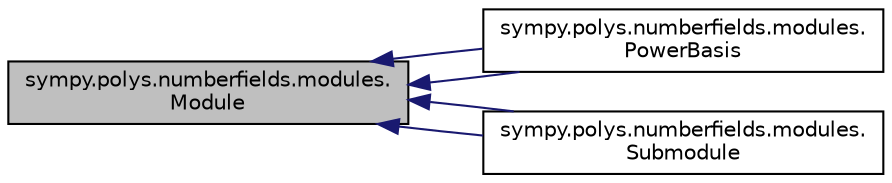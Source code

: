 digraph "sympy.polys.numberfields.modules.Module"
{
 // LATEX_PDF_SIZE
  edge [fontname="Helvetica",fontsize="10",labelfontname="Helvetica",labelfontsize="10"];
  node [fontname="Helvetica",fontsize="10",shape=record];
  rankdir="LR";
  Node1 [label="sympy.polys.numberfields.modules.\lModule",height=0.2,width=0.4,color="black", fillcolor="grey75", style="filled", fontcolor="black",tooltip=" "];
  Node1 -> Node2 [dir="back",color="midnightblue",fontsize="10",style="solid",fontname="Helvetica"];
  Node2 [label="sympy.polys.numberfields.modules.\lPowerBasis",height=0.2,width=0.4,color="black", fillcolor="white", style="filled",URL="$classsympy_1_1polys_1_1numberfields_1_1modules_1_1PowerBasis.html",tooltip=" "];
  Node1 -> Node2 [dir="back",color="midnightblue",fontsize="10",style="solid",fontname="Helvetica"];
  Node1 -> Node3 [dir="back",color="midnightblue",fontsize="10",style="solid",fontname="Helvetica"];
  Node3 [label="sympy.polys.numberfields.modules.\lSubmodule",height=0.2,width=0.4,color="black", fillcolor="white", style="filled",URL="$classsympy_1_1polys_1_1numberfields_1_1modules_1_1Submodule.html",tooltip=" "];
  Node1 -> Node3 [dir="back",color="midnightblue",fontsize="10",style="solid",fontname="Helvetica"];
}
